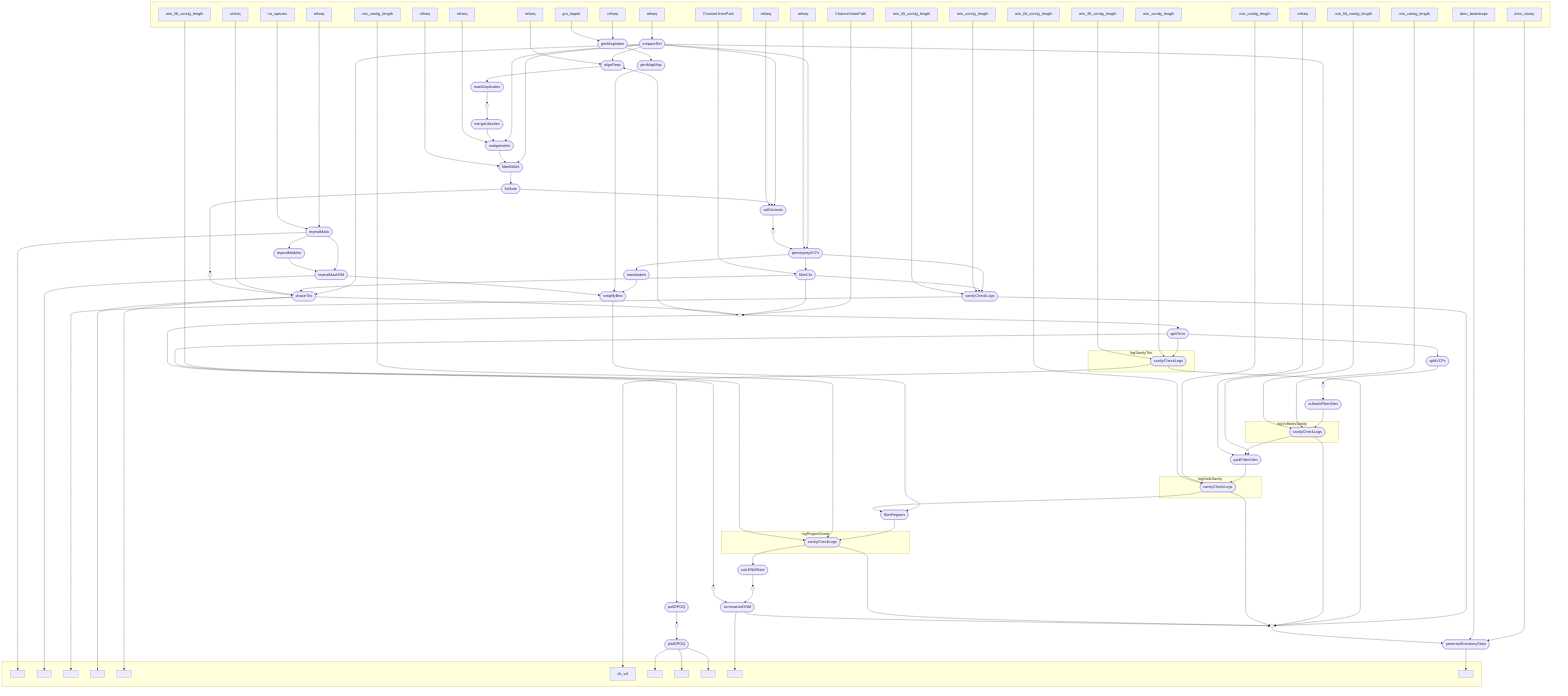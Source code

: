 flowchart TB
    subgraph " "
    v0["refseq"]
    v2["Channel.fromPath"]
    v5["refseq"]
    v10["refseq"]
    v12["refseq"]
    v15["refseq"]
    v18["refseq"]
    v21["refseq"]
    v22["gm_tmpdir"]
    v25["refseq"]
    v26["rm_species"]
    v36["Channel.fromPath"]
    v38["min_contig_length"]
    v39["min_filt_contig_length"]
    v43["refseq"]
    v49["min_contig_length"]
    v50["min_filt_contig_length"]
    v64["min_contig_length"]
    v65["min_filt_contig_length"]
    v67["refseq"]
    v69["min_contig_length"]
    v70["min_filt_contig_length"]
    v73["min_contig_length"]
    v74["min_filt_contig_length"]
    v83["dnm_clump"]
    v84["dnm_bootstraps"]
    end
    v1([prepareRef])
    v6([alignSeqs])
    v7([markDuplicates])
    v9([mergeLibraries])
    v11([realignIndels])
    v13([filterBAMs])
    v14([fixMate])
    v16([callVariants])
    v19([genotypegVCFs])
    v20([maskIndels])
    v23([genMapIndex])
    v24([genMapMap])
    v27([repeatMask])
    subgraph " "
    v28[" "]
    v31[" "]
    v41[" "]
    v45[" "]
    v46[" "]
    v52["ok_vcf"]
    v58[" "]
    v59[" "]
    v60[" "]
    v80[" "]
    v86[" "]
    end
    v29([repeatModeler])
    v30([repeatMaskRM])
    v32([simplifyBed])
    v37([filterChr])
    v40([sanityCheckLogs])
    v44([phaseTrio])
    v48([splitTrios])
    subgraph logSanityTrio
    v51([sanityCheckLogs])
    end
    v55([pullDPGQ])
    v57([plotDPGQ])
    v61([splitVCFs])
    v63([vcftoolsFilterSites])
    subgraph logVcftoolsSanity
    v66([sanityCheckLogs])
    end
    v68([gatkFilterSites])
    subgraph logGatkSanity
    v71([sanityCheckLogs])
    end
    v72([filterRegions])
    subgraph logRegionSanity
    v75([sanityCheckLogs])
    end
    v76([calcDNMRate])
    v79([summarizeDNM])
    v85([generateSummaryStats])
    v3(( ))
    v8(( ))
    v17(( ))
    v42(( ))
    v53(( ))
    v56(( ))
    v62(( ))
    v77(( ))
    v78(( ))
    v0 --> v1
    v1 --> v6
    v1 --> v11
    v1 --> v13
    v1 --> v16
    v1 --> v19
    v1 --> v44
    v1 --> v68
    v2 --> v3
    v5 --> v6
    v3 --> v6
    v6 --> v7
    v7 --> v8
    v8 --> v9
    v9 --> v11
    v10 --> v11
    v11 --> v13
    v12 --> v13
    v13 --> v14
    v14 --> v16
    v14 --> v42
    v15 --> v16
    v16 --> v17
    v18 --> v19
    v17 --> v19
    v19 --> v20
    v19 --> v37
    v19 --> v40
    v20 --> v32
    v21 --> v23
    v22 --> v23
    v23 --> v24
    v24 --> v32
    v25 --> v27
    v26 --> v27
    v27 --> v29
    v27 --> v30
    v27 --> v28
    v29 --> v30
    v30 --> v31
    v30 --> v32
    v32 --> v72
    v36 --> v37
    v37 --> v40
    v37 --> v44
    v37 --> v3
    v38 --> v40
    v39 --> v40
    v40 --> v41
    v40 --> v53
    v43 --> v44
    v42 --> v44
    v44 --> v46
    v44 --> v45
    v44 --> v3
    v3 --> v48
    v48 --> v51
    v48 --> v61
    v48 --> v78
    v49 --> v51
    v50 --> v51
    v51 --> v52
    v51 --> v53
    v3 --> v55
    v55 --> v56
    v56 --> v57
    v57 --> v60
    v57 --> v59
    v57 --> v58
    v61 --> v62
    v62 --> v63
    v63 --> v66
    v64 --> v66
    v65 --> v66
    v66 --> v68
    v66 --> v53
    v67 --> v68
    v68 --> v71
    v69 --> v71
    v70 --> v71
    v71 --> v72
    v71 --> v53
    v72 --> v75
    v73 --> v75
    v74 --> v75
    v75 --> v76
    v75 --> v53
    v76 --> v77
    v77 --> v79
    v78 --> v79
    v79 --> v80
    v79 --> v53
    v83 --> v85
    v84 --> v85
    v53 --> v85
    v85 --> v86